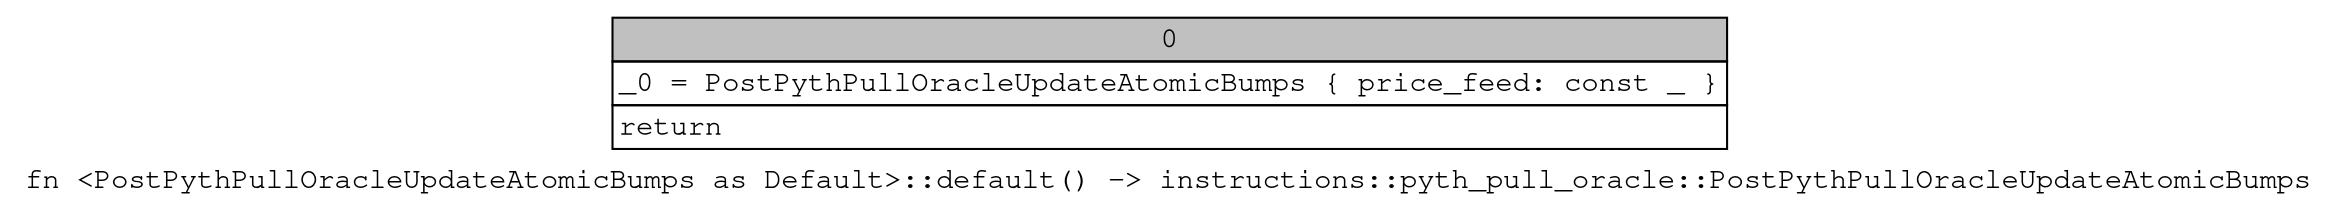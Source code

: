 digraph Mir_0_11559 {
    graph [fontname="Courier, monospace"];
    node [fontname="Courier, monospace"];
    edge [fontname="Courier, monospace"];
    label=<fn &lt;PostPythPullOracleUpdateAtomicBumps as Default&gt;::default() -&gt; instructions::pyth_pull_oracle::PostPythPullOracleUpdateAtomicBumps<br align="left"/>>;
    bb0__0_11559 [shape="none", label=<<table border="0" cellborder="1" cellspacing="0"><tr><td bgcolor="gray" align="center" colspan="1">0</td></tr><tr><td align="left" balign="left">_0 = PostPythPullOracleUpdateAtomicBumps { price_feed: const _ }<br/></td></tr><tr><td align="left">return</td></tr></table>>];
}
